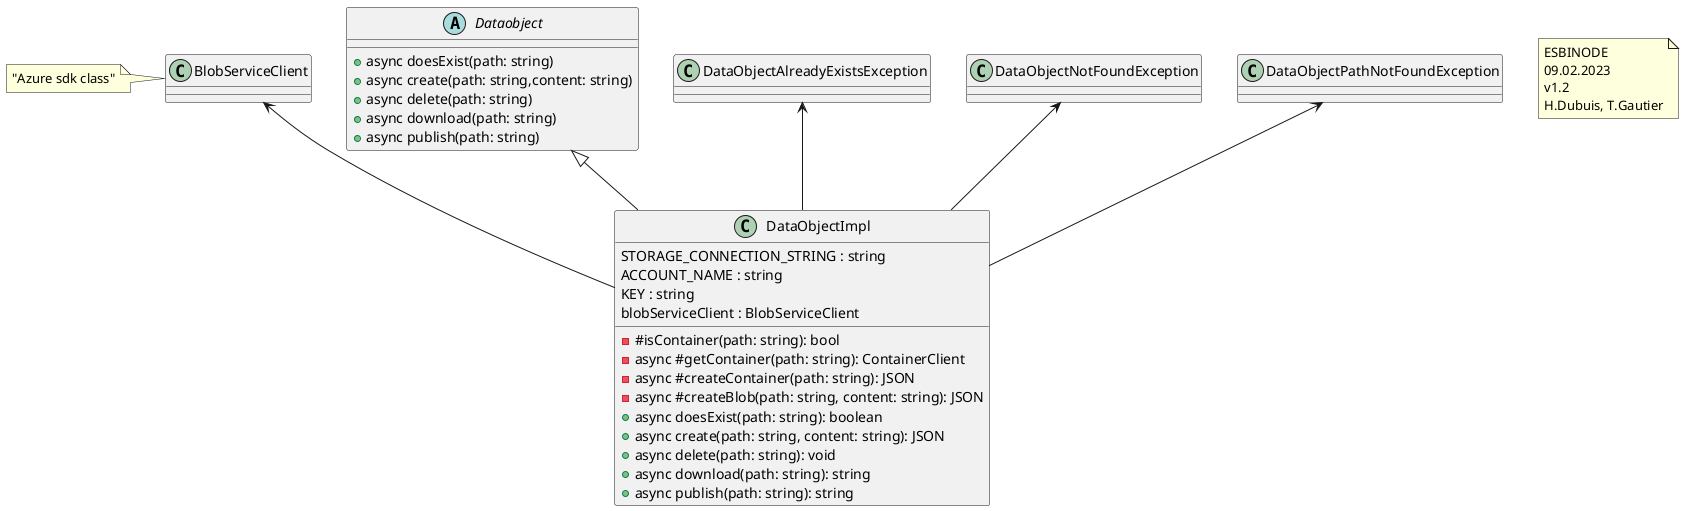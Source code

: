 @startuml BI-Azure-node

note as n1 
  ESBINODE
  09.02.2023
  v1.2
  H.Dubuis, T.Gautier
end note

class BlobServiceClient{}
note left: "Azure sdk class"

class DataObjectImpl{
  STORAGE_CONNECTION_STRING : string
  ACCOUNT_NAME : string
  KEY : string
  blobServiceClient : BlobServiceClient
  - #isContainer(path: string): bool
  - async #getContainer(path: string): ContainerClient
  - async #createContainer(path: string): JSON
  - async #createBlob(path: string, content: string): JSON
  + async doesExist(path: string): boolean
  + async create(path: string, content: string): JSON
  + async delete(path: string): void
  + async download(path: string): string
  + async publish(path: string): string
}

abstract Dataobject{
  + async doesExist(path: string)
  + async create(path: string,content: string)
  + async delete(path: string)
  + async download(path: string)
  + async publish(path: string)
}


BlobServiceClient <-- DataObjectImpl
Dataobject <|-- DataObjectImpl

DataObjectAlreadyExistsException <-- DataObjectImpl
DataObjectNotFoundException <-- DataObjectImpl
DataObjectPathNotFoundException <-- DataObjectImpl



class DataObjectAlreadyExistsException
class DataObjectNotFoundException
class DataObjectPathNotFoundException


@enduml